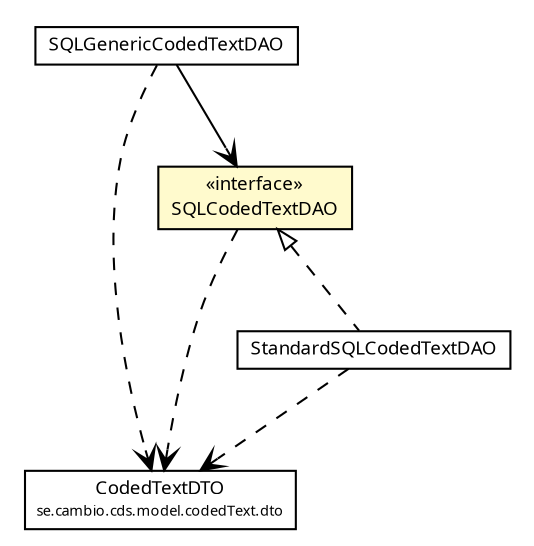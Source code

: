 #!/usr/local/bin/dot
#
# Class diagram 
# Generated by UMLGraph version R5_6 (http://www.umlgraph.org/)
#

digraph G {
	edge [fontname="Trebuchet MS",fontsize=10,labelfontname="Trebuchet MS",labelfontsize=10];
	node [fontname="Trebuchet MS",fontsize=10,shape=plaintext];
	nodesep=0.25;
	ranksep=0.5;
	// se.cambio.cds.model.codedText.dto.CodedTextDTO
	c300009 [label=<<table title="se.cambio.cds.model.codedText.dto.CodedTextDTO" border="0" cellborder="1" cellspacing="0" cellpadding="2" port="p" href="../dto/CodedTextDTO.html">
		<tr><td><table border="0" cellspacing="0" cellpadding="1">
<tr><td align="center" balign="center"><font face="Trebuchet MS"> CodedTextDTO </font></td></tr>
<tr><td align="center" balign="center"><font face="Trebuchet MS" point-size="7.0"> se.cambio.cds.model.codedText.dto </font></td></tr>
		</table></td></tr>
		</table>>, URL="../dto/CodedTextDTO.html", fontname="Trebuchet MS", fontcolor="black", fontsize=9.0];
	// se.cambio.cds.model.codedText.dao.StandardSQLCodedTextDAO
	c300062 [label=<<table title="se.cambio.cds.model.codedText.dao.StandardSQLCodedTextDAO" border="0" cellborder="1" cellspacing="0" cellpadding="2" port="p" href="./StandardSQLCodedTextDAO.html">
		<tr><td><table border="0" cellspacing="0" cellpadding="1">
<tr><td align="center" balign="center"><font face="Trebuchet MS"> StandardSQLCodedTextDAO </font></td></tr>
		</table></td></tr>
		</table>>, URL="./StandardSQLCodedTextDAO.html", fontname="Trebuchet MS", fontcolor="black", fontsize=9.0];
	// se.cambio.cds.model.codedText.dao.SQLGenericCodedTextDAO
	c300063 [label=<<table title="se.cambio.cds.model.codedText.dao.SQLGenericCodedTextDAO" border="0" cellborder="1" cellspacing="0" cellpadding="2" port="p" href="./SQLGenericCodedTextDAO.html">
		<tr><td><table border="0" cellspacing="0" cellpadding="1">
<tr><td align="center" balign="center"><font face="Trebuchet MS"> SQLGenericCodedTextDAO </font></td></tr>
		</table></td></tr>
		</table>>, URL="./SQLGenericCodedTextDAO.html", fontname="Trebuchet MS", fontcolor="black", fontsize=9.0];
	// se.cambio.cds.model.codedText.dao.SQLCodedTextDAO
	c300065 [label=<<table title="se.cambio.cds.model.codedText.dao.SQLCodedTextDAO" border="0" cellborder="1" cellspacing="0" cellpadding="2" port="p" bgcolor="lemonChiffon" href="./SQLCodedTextDAO.html">
		<tr><td><table border="0" cellspacing="0" cellpadding="1">
<tr><td align="center" balign="center"> &#171;interface&#187; </td></tr>
<tr><td align="center" balign="center"><font face="Trebuchet MS"> SQLCodedTextDAO </font></td></tr>
		</table></td></tr>
		</table>>, URL="./SQLCodedTextDAO.html", fontname="Trebuchet MS", fontcolor="black", fontsize=9.0];
	//se.cambio.cds.model.codedText.dao.StandardSQLCodedTextDAO implements se.cambio.cds.model.codedText.dao.SQLCodedTextDAO
	c300065:p -> c300062:p [dir=back,arrowtail=empty,style=dashed];
	// se.cambio.cds.model.codedText.dao.SQLGenericCodedTextDAO NAVASSOC se.cambio.cds.model.codedText.dao.SQLCodedTextDAO
	c300063:p -> c300065:p [taillabel="", label="", headlabel="", fontname="Trebuchet MS", fontcolor="black", fontsize=10.0, color="black", arrowhead=open];
	// se.cambio.cds.model.codedText.dao.StandardSQLCodedTextDAO DEPEND se.cambio.cds.model.codedText.dto.CodedTextDTO
	c300062:p -> c300009:p [taillabel="", label="", headlabel="", fontname="Trebuchet MS", fontcolor="black", fontsize=10.0, color="black", arrowhead=open, style=dashed];
	// se.cambio.cds.model.codedText.dao.SQLGenericCodedTextDAO DEPEND se.cambio.cds.model.codedText.dto.CodedTextDTO
	c300063:p -> c300009:p [taillabel="", label="", headlabel="", fontname="Trebuchet MS", fontcolor="black", fontsize=10.0, color="black", arrowhead=open, style=dashed];
	// se.cambio.cds.model.codedText.dao.SQLCodedTextDAO DEPEND se.cambio.cds.model.codedText.dto.CodedTextDTO
	c300065:p -> c300009:p [taillabel="", label="", headlabel="", fontname="Trebuchet MS", fontcolor="black", fontsize=10.0, color="black", arrowhead=open, style=dashed];
}


